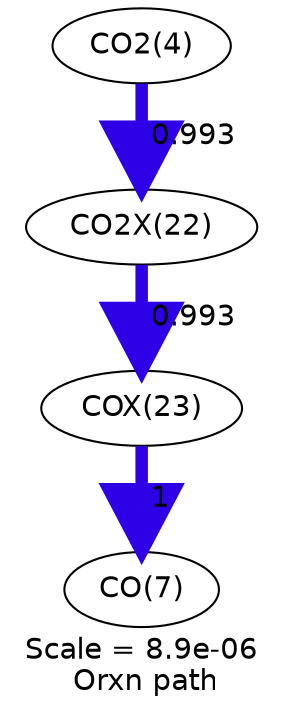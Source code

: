 digraph reaction_paths {
center=1;
s25 -> s2[fontname="Helvetica", penwidth=5.99, arrowsize=3, color="0.7, 1.49, 0.9"
, label=" 0.993"];
s2 -> s3[fontname="Helvetica", penwidth=5.99, arrowsize=3, color="0.7, 1.49, 0.9"
, label=" 0.993"];
s3 -> s28[fontname="Helvetica", penwidth=6, arrowsize=3, color="0.7, 1.5, 0.9"
, label=" 1"];
s2 [ fontname="Helvetica", label="CO2X(22)"];
s3 [ fontname="Helvetica", label="COX(23)"];
s25 [ fontname="Helvetica", label="CO2(4)"];
s28 [ fontname="Helvetica", label="CO(7)"];
 label = "Scale = 8.9e-06\l Orxn path";
 fontname = "Helvetica";
}
